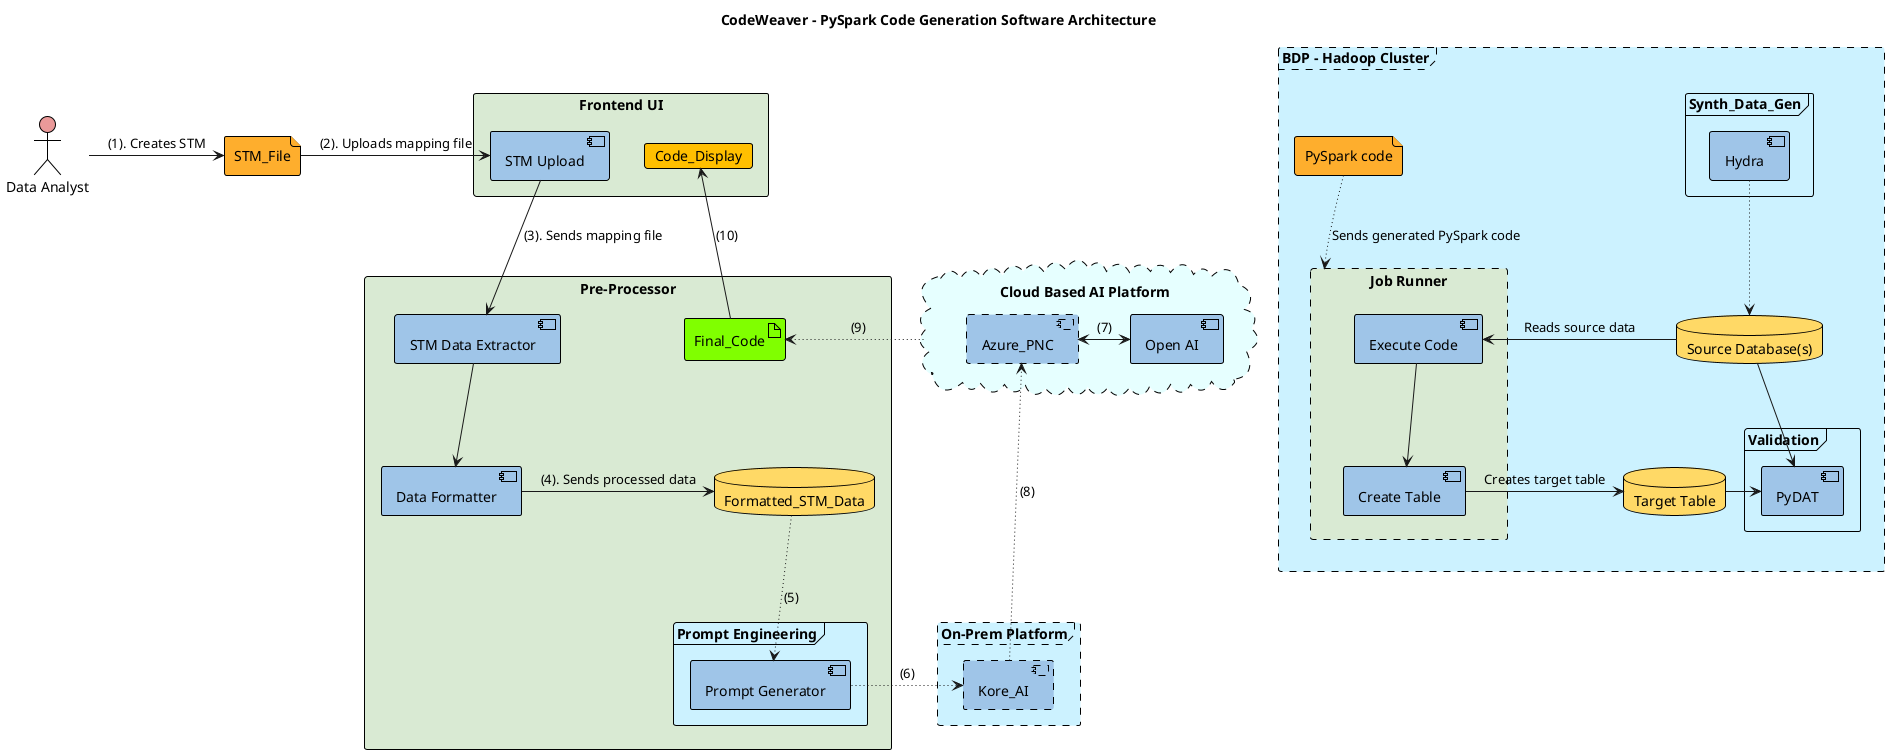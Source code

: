 @startuml

'https://plantuml.com/deployment-diagram
title CodeWeaver - PySpark Code Generation Software Architecture

'!includeurl plantuml.sketchtl.art/code/UML/Simple_Standard_Colors.puml


'card card [
'<i><color:blue>Technology Stack</color></i>
'====
'User Interface
'----
'ReactJS: React 18, NodeJS 16
'....
'HTML
'....
'CSS
'====
'Backend
'----
'Python: Version 11
'....
'FastAPI
'====
'AI Modeling
'----
'Azure OpenAI
'....
'Kore.ai
']

actor User as "Data Analyst"

file STM_File

rectangle UI as "Frontend UI"  {
    component Uploader as "STM Upload"
    card Code_Display
}

rectangle Preprocessor as "Pre-Processor" {
    component Extractor as "STM Data Extractor"
    component Formatter as "Data Formatter"


    database Formatted_STM_Data

    frame Prompt_Engineering as "Prompt Engineering" {
        component Prompt_Gen as "Prompt Generator"
    '    artifact Context as "Contextual Information"
    '    artifact Code_Templates as "Code Templates"
    '    component Evaluation as "Code Quality Evaluation"
    }



    artifact Final_Code
}


cloud Cloud_Platform as "Cloud Based AI Platform" #line.dashed {
    component Azure_PNC #line.dashed
    component OpenAI as "Open AI"

}



frame Local_AI_Model as "On-Prem Platform" #line.dashed {
    component Kore_AI #line.dashed
}
'frame Local_AI_Model as "Local Generative AI Pipeline" #line.dashed {
'
''    rectangle GenAI_Module as "Generative Model" {
''        folder Data_Preparation {
''          package STM_To_Code_Dataset as "PySpark Code Dataset"
''          collections Training_Dataset
''          collections Validation_Dataset
''          collections Test_Dataset
''        }
''        component AI_Model as "Llama2 or \nSimilar Model"
''
''    }
''
''    STM_To_Code_Dataset -do-> Training_Dataset
''    STM_To_Code_Dataset -do-> Validation_Dataset
''    STM_To_Code_Dataset -do-> Test_Dataset
'
''    Training_Dataset --> AI_Model
''    Generated_Code <-up- AI_Model
''    Generated_Code ~up~> AI_Model
'
'    component GenAI_Module as "Generative Model"
'    artifact Generated_Code as "Generated Code"
'
'    GenAI_Module -> Generated_Code
'
'    rectangle Post_Processor {
'        component Analyzer
'    }
'
'    Generated_Code -> Post_Processor : Code Analysis
'    Test_Dataset --> Analyzer
'}





User -> STM_File : (1). Creates STM
STM_File -> Uploader : (2). Uploads mapping file
Uploader --> Extractor : (3). Sends mapping file
Extractor -do-> Formatter
Formatter -> Formatted_STM_Data : (4). Sends processed data
Formatted_STM_Data ~do~> Prompt_Gen : (5)
Prompt_Gen ~> Kore_AI : (6)
'Prompt_Gen ~> Cloud_Platform : (6)
Azure_PNC <-> OpenAI : (7)
Kore_AI ~~> Azure_PNC : (8)
Cloud_Platform ~> Final_Code : (9)
Final_Code -> Code_Display : (10)




frame Data_Platform as "BDP - Hadoop Cluster" #line.dashed {
    file Code as "PySpark code"

    rectangle Job_Runner as "Job Runner" #line.dashed {
        component Code_Executor as  "Execute Code"
        component Table_Creator as "Create Table"
        Code_Executor -do-> Table_Creator
    }

    database Target_Database as "Target Table" {
    }

    database Source_Databases as "Source Database(s)" {
    }

    frame Validation {
        component PyDAT
    }

    frame Synth_Data_Gen {
        component Hydra
    }

    Hydra ~~> Source_Databases
    Code ~~> Job_Runner : Sends generated PySpark code
    Source_Databases -> Code_Executor : Reads source data
    Table_Creator -> Target_Database : Creates target table
    Source_Databases -> PyDAT
    Target_Database -> PyDAT

}


<style>
actor {
  BackGroundColor #ea9999
  LineThickness 1
  LineColor black
}
agent {
  BackGroundColor #f80c12
  LineThickness 1
  LineColor black
}
artifact {
  BackGroundColor #80ff00
  LineThickness 1
  LineColor black
}
boundary {
  BackGroundColor #ee1100
  LineThickness 1
  LineColor black
}
card {
  BackGroundColor #ffbf00
  LineThickness 1
  LineColor black
}
circle {
  BackGroundColor #ff3311
  LineThickness 1
  LineColor black
}
cloud {
  BackGroundColor #e6ffff
  LineThickness 1
  LineColor black
}
collections {
  BackGroundColor #00ffbf
  LineThickness 1
  LineColor black
}
component {
  BackGroundColor #9fc5e8
  LineThickness 1
  LineColor black
}
control {
  BackGroundColor #ff6644
  LineThickness 1
  LineColor black
}
database {
  BackGroundColor #ffd966
  LineThickness 1
  LineColor black
}
entity {
  BackGroundColor #feae2d
  LineThickness 1
  LineColor black
}
file {
  BackGroundColor #feae2d
  LineThickness 1
  LineColor black
}
folder {
  BackGroundColor #ccbb33
  LineThickness 1
  LineColor black
}
frame {
  BackGroundColor #ccf2ff
  LineThickness 1
  LineColor black
}
hexagon {
  BackGroundColor #aacc22
  LineThickness 1
  LineColor black
}
interface {
  BackGroundColor #69d025
  LineThickness 1
  LineColor black
}
label {
  BackGroundColor black
  LineThickness 1
  LineColor black
}
node {
  BackGroundColor #22ccaa
  LineThickness 1
  LineColor black
}
package {
  BackGroundColor #16e9e6
  LineThickness 1
  LineColor black
}
person {
  BackGroundColor #11aabb
  LineThickness 1
  LineColor black
}
queue {
  BackGroundColor #11aabb
  LineThickness 1
  LineColor black
}
rectangle {
  BackGroundColor #d9ead3
  LineThickness 1
  LineColor black
}
stack {
  BackGroundColor #3311bb
  LineThickness 1
  LineColor black
}
storage {
  BackGroundColor #3b0cbd
  LineThickness 1
  LineColor black
}
usecase {
  BackGroundColor #442299
  LineThickness 1
  LineColor black
}
</style>


@enduml
